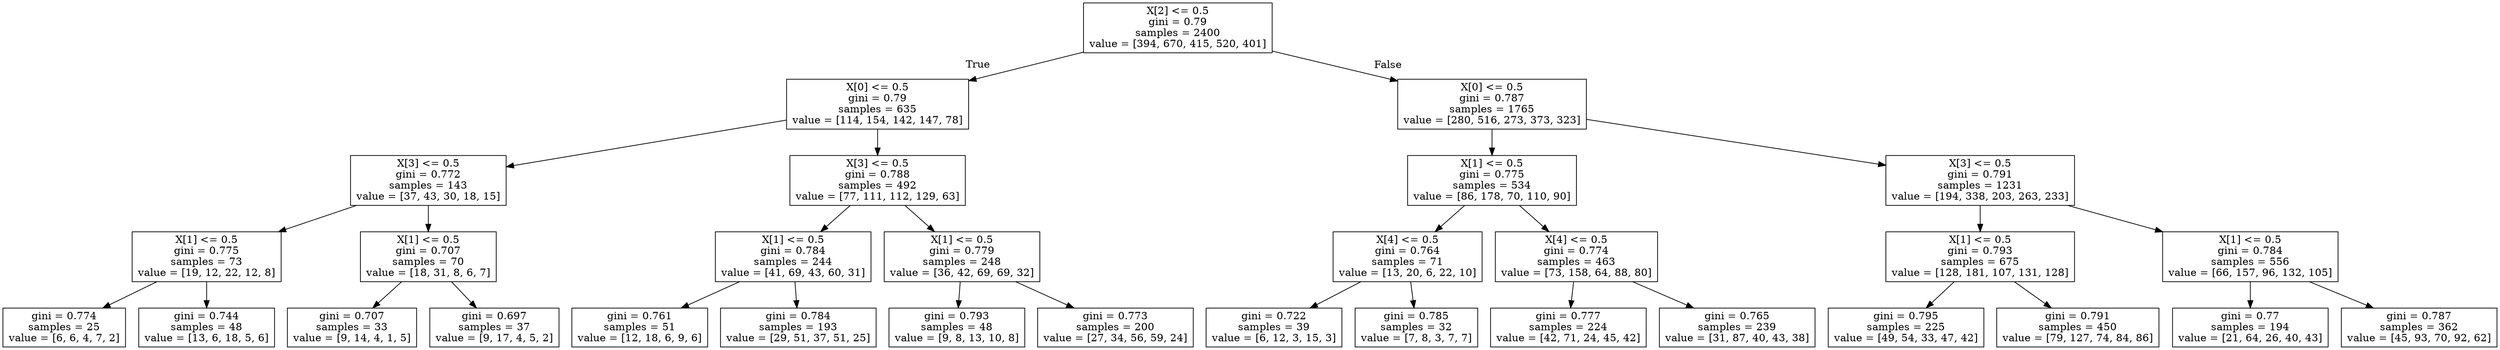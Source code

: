 digraph Tree {
node [shape=box] ;
0 [label="X[2] <= 0.5\ngini = 0.79\nsamples = 2400\nvalue = [394, 670, 415, 520, 401]"] ;
1 [label="X[0] <= 0.5\ngini = 0.79\nsamples = 635\nvalue = [114, 154, 142, 147, 78]"] ;
0 -> 1 [labeldistance=2.5, labelangle=45, headlabel="True"] ;
2 [label="X[3] <= 0.5\ngini = 0.772\nsamples = 143\nvalue = [37, 43, 30, 18, 15]"] ;
1 -> 2 ;
3 [label="X[1] <= 0.5\ngini = 0.775\nsamples = 73\nvalue = [19, 12, 22, 12, 8]"] ;
2 -> 3 ;
4 [label="gini = 0.774\nsamples = 25\nvalue = [6, 6, 4, 7, 2]"] ;
3 -> 4 ;
5 [label="gini = 0.744\nsamples = 48\nvalue = [13, 6, 18, 5, 6]"] ;
3 -> 5 ;
6 [label="X[1] <= 0.5\ngini = 0.707\nsamples = 70\nvalue = [18, 31, 8, 6, 7]"] ;
2 -> 6 ;
7 [label="gini = 0.707\nsamples = 33\nvalue = [9, 14, 4, 1, 5]"] ;
6 -> 7 ;
8 [label="gini = 0.697\nsamples = 37\nvalue = [9, 17, 4, 5, 2]"] ;
6 -> 8 ;
9 [label="X[3] <= 0.5\ngini = 0.788\nsamples = 492\nvalue = [77, 111, 112, 129, 63]"] ;
1 -> 9 ;
10 [label="X[1] <= 0.5\ngini = 0.784\nsamples = 244\nvalue = [41, 69, 43, 60, 31]"] ;
9 -> 10 ;
11 [label="gini = 0.761\nsamples = 51\nvalue = [12, 18, 6, 9, 6]"] ;
10 -> 11 ;
12 [label="gini = 0.784\nsamples = 193\nvalue = [29, 51, 37, 51, 25]"] ;
10 -> 12 ;
13 [label="X[1] <= 0.5\ngini = 0.779\nsamples = 248\nvalue = [36, 42, 69, 69, 32]"] ;
9 -> 13 ;
14 [label="gini = 0.793\nsamples = 48\nvalue = [9, 8, 13, 10, 8]"] ;
13 -> 14 ;
15 [label="gini = 0.773\nsamples = 200\nvalue = [27, 34, 56, 59, 24]"] ;
13 -> 15 ;
16 [label="X[0] <= 0.5\ngini = 0.787\nsamples = 1765\nvalue = [280, 516, 273, 373, 323]"] ;
0 -> 16 [labeldistance=2.5, labelangle=-45, headlabel="False"] ;
17 [label="X[1] <= 0.5\ngini = 0.775\nsamples = 534\nvalue = [86, 178, 70, 110, 90]"] ;
16 -> 17 ;
18 [label="X[4] <= 0.5\ngini = 0.764\nsamples = 71\nvalue = [13, 20, 6, 22, 10]"] ;
17 -> 18 ;
19 [label="gini = 0.722\nsamples = 39\nvalue = [6, 12, 3, 15, 3]"] ;
18 -> 19 ;
20 [label="gini = 0.785\nsamples = 32\nvalue = [7, 8, 3, 7, 7]"] ;
18 -> 20 ;
21 [label="X[4] <= 0.5\ngini = 0.774\nsamples = 463\nvalue = [73, 158, 64, 88, 80]"] ;
17 -> 21 ;
22 [label="gini = 0.777\nsamples = 224\nvalue = [42, 71, 24, 45, 42]"] ;
21 -> 22 ;
23 [label="gini = 0.765\nsamples = 239\nvalue = [31, 87, 40, 43, 38]"] ;
21 -> 23 ;
24 [label="X[3] <= 0.5\ngini = 0.791\nsamples = 1231\nvalue = [194, 338, 203, 263, 233]"] ;
16 -> 24 ;
25 [label="X[1] <= 0.5\ngini = 0.793\nsamples = 675\nvalue = [128, 181, 107, 131, 128]"] ;
24 -> 25 ;
26 [label="gini = 0.795\nsamples = 225\nvalue = [49, 54, 33, 47, 42]"] ;
25 -> 26 ;
27 [label="gini = 0.791\nsamples = 450\nvalue = [79, 127, 74, 84, 86]"] ;
25 -> 27 ;
28 [label="X[1] <= 0.5\ngini = 0.784\nsamples = 556\nvalue = [66, 157, 96, 132, 105]"] ;
24 -> 28 ;
29 [label="gini = 0.77\nsamples = 194\nvalue = [21, 64, 26, 40, 43]"] ;
28 -> 29 ;
30 [label="gini = 0.787\nsamples = 362\nvalue = [45, 93, 70, 92, 62]"] ;
28 -> 30 ;
}